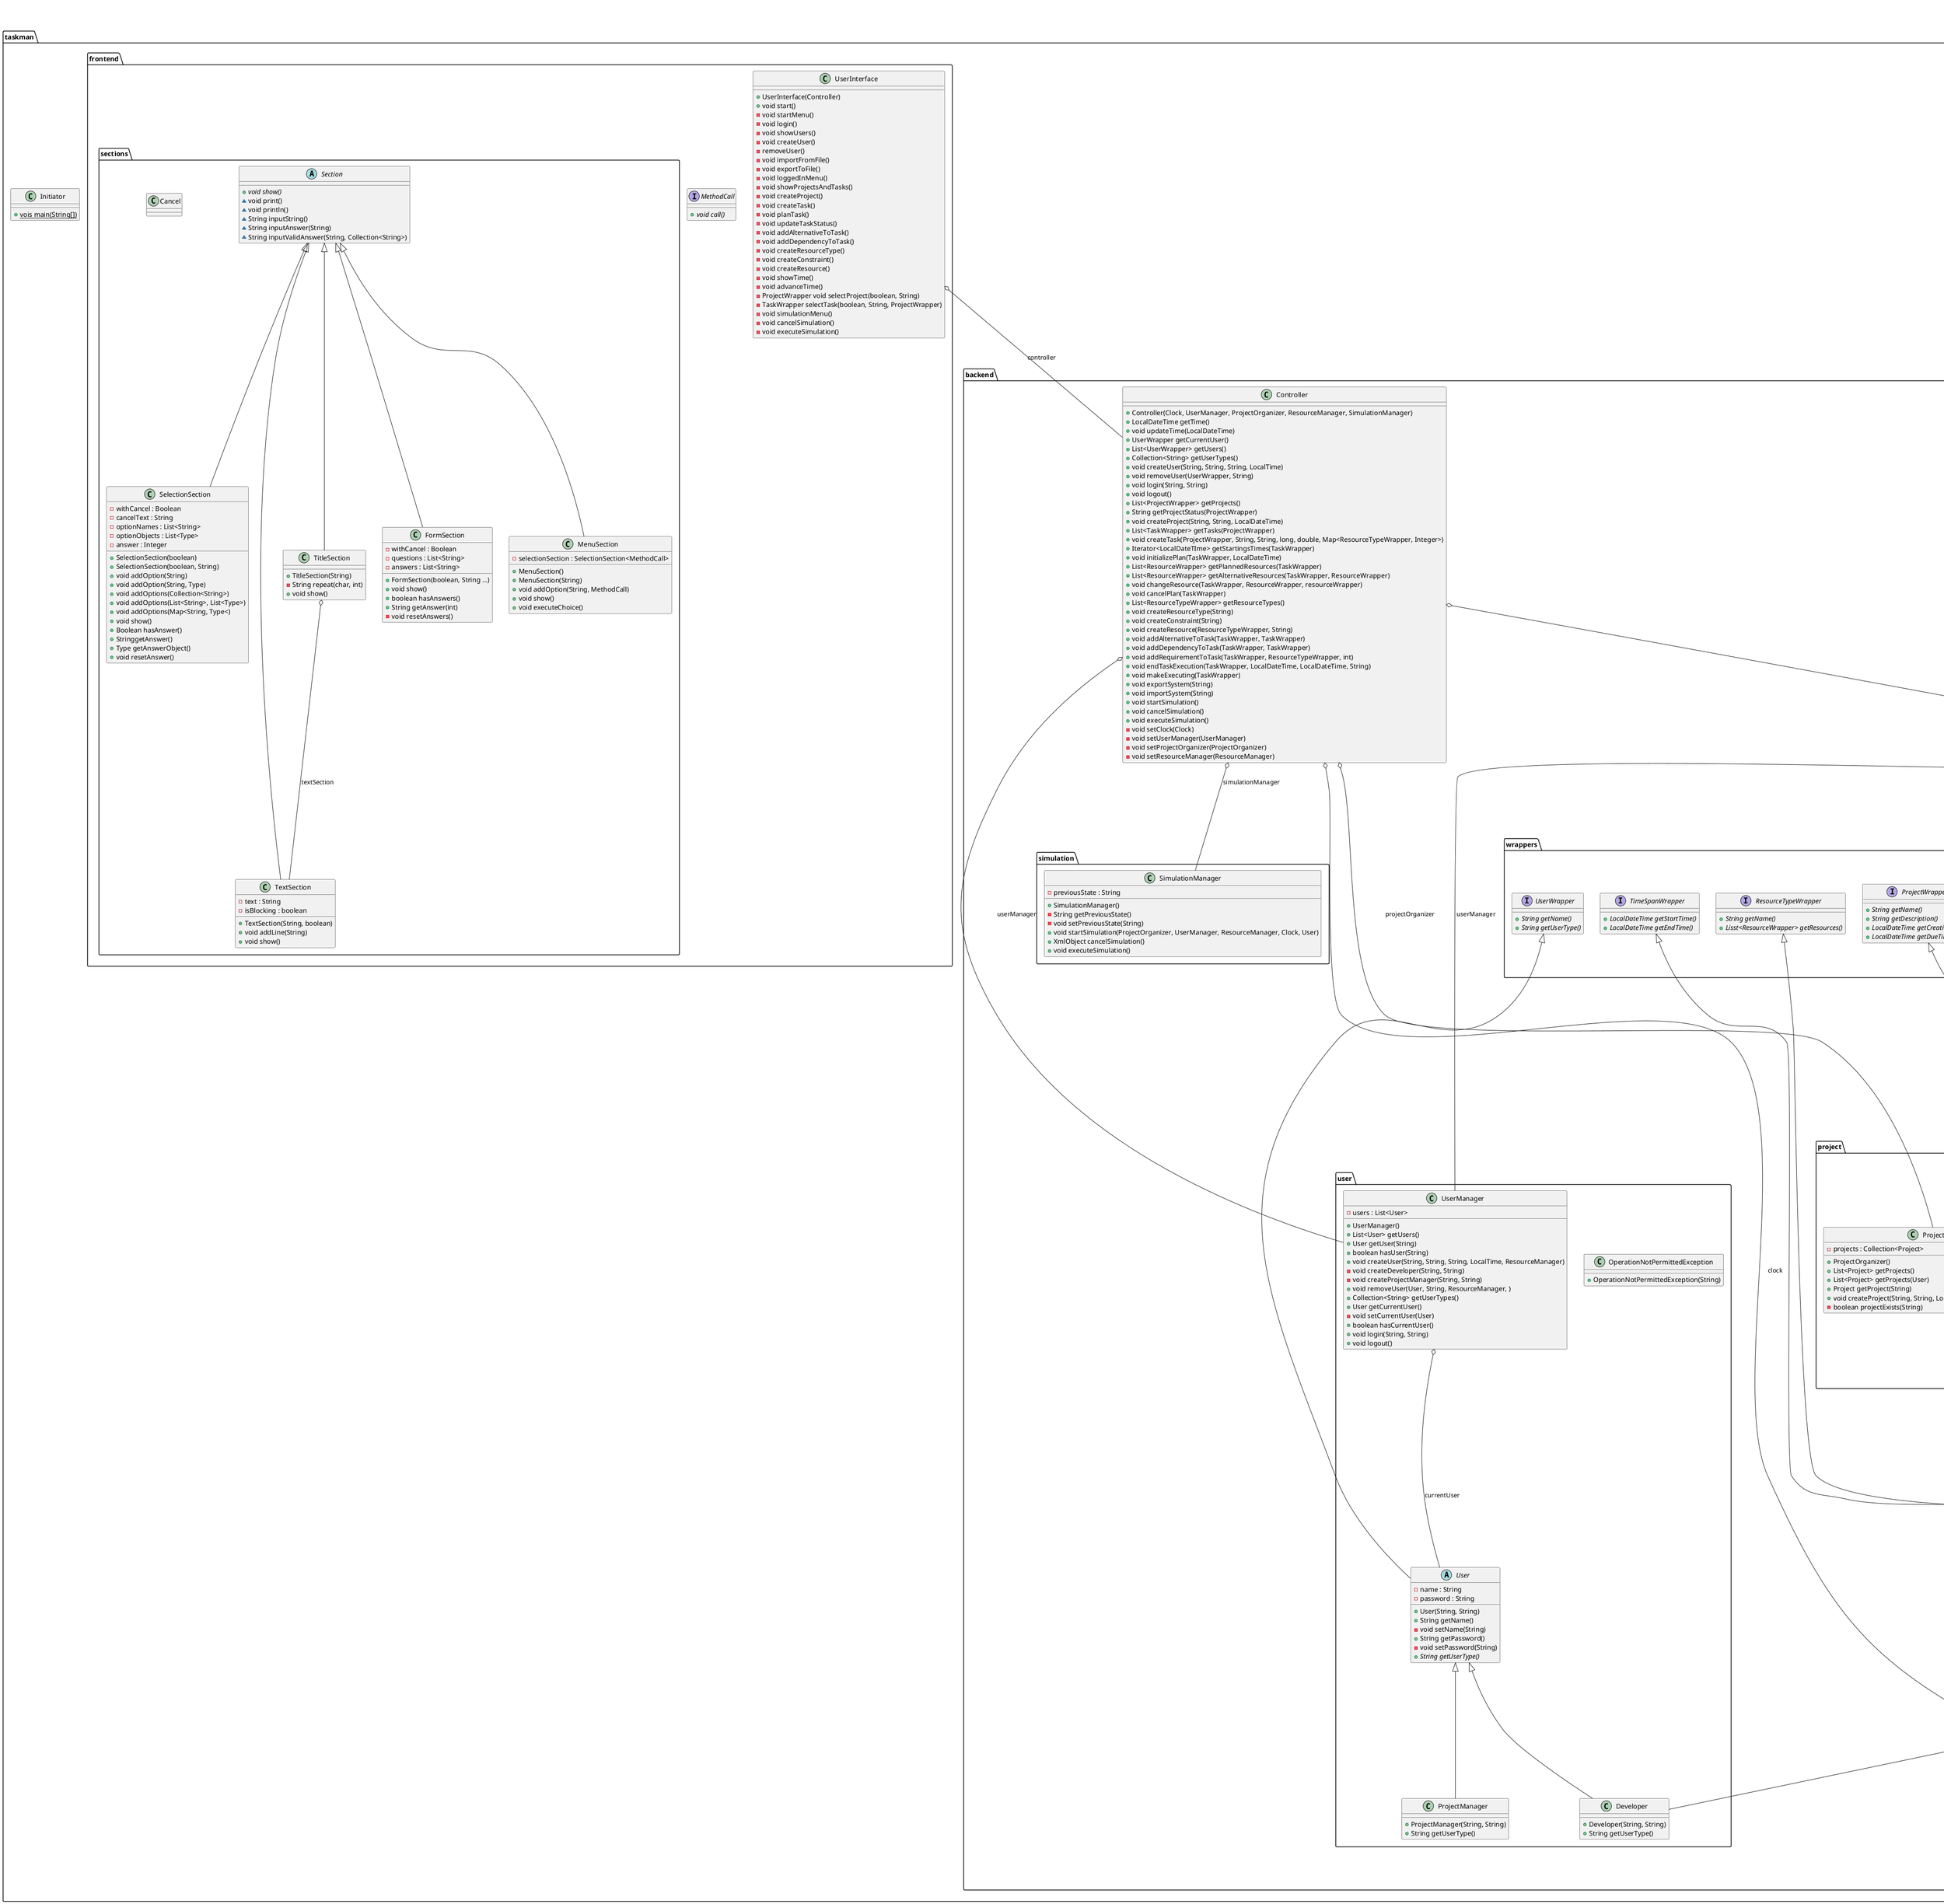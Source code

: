 @startuml

title __TASKMAN's Class Diagram__\n

  package taskman {
    class Initiator {
        {static} + vois main(String[])
    }

    package taskman.frontend {
      interface MethodCall {
          {abstract} + void call()
      }

      class UserInterface {
          + UserInterface(Controller)
          + void start()
          - void startMenu()
          - void login()
          - void showUsers()
          - void createUser()
          - removeUser()
          - void importFromFile()
          - void exportToFile()
          - void loggedInMenu()
          - void showProjectsAndTasks()
          - void createProject()
          - void createTask()
          - void planTask()
          - void updateTaskStatus()
          - void addAlternativeToTask()
          - void addDependencyToTask()
          - void createResourceType()
          - void createConstraint()
          - void createResource()
          - void showTime()
          - void advanceTime()
          - ProjectWrapper void selectProject(boolean, String)
          - TaskWrapper selectTask(boolean, String, ProjectWrapper)
          - void simulationMenu()
          - void cancelSimulation()
          - void executeSimulation()
      }

      package taskman.frontend.sections {
        class Cancel {
        }

        class FormSection {
            - withCancel : Boolean
            - questions : List<String>
            - answers : List<String>
            + FormSection(boolean, String ...)
            + void show()
            + boolean hasAnswers()
            + String getAnswer(int)
            - void resetAnswers()
        }

        class MenuSection {
            - selectionSection : SelectionSection<MethodCall>
            + MenuSection()
            + MenuSection(String)
            + void addOption(String, MethodCall)
            + void show()
            + void executeChoice()
        }

        abstract class Section {
            {abstract} + void show()
            ~ void print()
            ~ void println()
            ~ String inputString()
            ~ String inputAnswer(String)
            ~ String inputValidAnswer(String, Collection<String>)
        }

        class SelectionSection {
            - withCancel : Boolean
            - cancelText : String
            - optionNames : List<String>
            - optionObjects : List<Type>
            - answer : Integer
            + SelectionSection(boolean)
            + SelectionSection(boolean, String)
            + void addOption(String)
            + void addOption(String, Type)
            + void addOptions(Collection<String>)
            + void addOptions(List<String>, List<Type>)
            + void addOptions(Map<String, Type<)
            + void show()
            + Boolean hasAnswer()
            + StringgetAnswer()
            + Type getAnswerObject()
            + void resetAnswer()
        }

        class TextSection {
            - text : String
            - isBlocking : boolean
            + TextSection(String, boolean)
            + void addLine(String)
            + void show()
        }

        class TitleSection {
            + TitleSection(String)
            - String repeat(char, int)
            + void show()
        }
      }
    }

    package taskman.backend {
      class Controller {
          + Controller(Clock, UserManager, ProjectOrganizer, ResourceManager, SimulationManager)
          + LocalDateTime getTime()
          + void updateTime(LocalDateTime)
          + UserWrapper getCurrentUser()
          + List<UserWrapper> getUsers()
          + Collection<String> getUserTypes()
          + void createUser(String, String, String, LocalTime)
          + void removeUser(UserWrapper, String)
          + void login(String, String)
          + void logout()
          + List<ProjectWrapper> getProjects()
          + String getProjectStatus(ProjectWrapper)
          + void createProject(String, String, LocalDateTime)
          + List<TaskWrapper> getTasks(ProjectWrapper)
          + void createTask(ProjectWrapper, String, String, long, double, Map<ResourceTypeWrapper, Integer>)
          + Iterator<LocalDateTIme> getStartingsTimes(TaskWrapper)
          + void initializePlan(TaskWrapper, LocalDateTime)
          + List<ResourceWrapper> getPlannedResources(TaskWrapper)
          + List<ResourceWrapper> getAlternativeResources(TaskWrapper, ResourceWrapper)
          + void changeResource(TaskWrapper, ResourceWrapper, resourceWrapper)
          + void cancelPlan(TaskWrapper)
          + List<ResourceTypeWrapper> getResourceTypes()
          + void createResourceType(String)
          + void createConstraint(String)
          + void createResource(ResourceTypeWrapper, String)
          + void addAlternativeToTask(TaskWrapper, TaskWrapper)
          + void addDependencyToTask(TaskWrapper, TaskWrapper)
          + void addRequirementToTask(TaskWrapper, ResourceTypeWrapper, int)
          + void endTaskExecution(TaskWrapper, LocalDateTime, LocalDateTime, String)
          + void makeExecuting(TaskWrapper)
          + void exportSystem(String)
          + void importSystem(String)
          + void startSimulation()
          + void cancelSimulation()
          + void executeSimulation()
          - void setClock(Clock)
          - void setUserManager(UserManager)
          - void setProjectOrganizer(ProjectOrganizer)
          - void setResourceManager(ResourceManager)
      }

      package taskman.backend.wrappers {
        interface AvailabilityPeriodWrapper {
            {abstract} + LocalDateTime getStartTime()
            {abstract} + LocalDateTime getEndTime()
        }

        interface ProjectWrapper {
            {abstract} + String getName()
            {abstract} + String getDescription()
            {abstract} + LocalDateTime getCreationTime()
            {abstract} + LocalDateTime getDueTime()
        }

        interface ResourceTypeWrapper {
            {abstract} + String getName()
            {abstract} + Lisst<ResourceWrapper> getResources()
        }

        interface ResourceWrapper {
            {abstract} + String getName()
            {abstract} + ResourceTypeWrapper getType()
        }

        interface TaskWrapper {
            {abstract} + String getName()
            {abstract} + String getDescription()
            {abstract} + long getEstimatedDuration()
            {abstract} + double getAcceptableDeviation()
            {abstract} + String getStatus()
            {abstract} + boolean canBePlanned()
            {abstract} + boolean canBeUpdated()
            {abstract} + long getDelay()
            {abstract} + TaskWrapper getAlternative()
            {abstract} + TaskWrapper getDependencies()
        }

        interface TimeSpanWrapper {
            {abstract} + LocalDateTime getStartTime()
            {abstract} + LocalDateTime getEndTime()
        }

        interface UserWrapper {
            {abstract} + String getName()
            {abstract} + String getUserType()
        }
      }

      package taskman.backend.importexport {
        class ImportExportException {
            + ImportExportException(String)
        }

        class XmlObject {
            - xstream : XStream
            + XmlObject(ProjectOrganizer, UserManager, ResourceManager, Clock)
            + ResourceManager getResourceManager()
            + UserManager getUserManager()
            + ProjectOrganizer getProjectOrganizer()
            + Clock getClock()
            {static} - XStream createXstream()
            + String toXMLString()
            {static} + XmlObject fromXMLString(String)
            + void saveToFile(String)
            {static} + XmlObject restoreFromFile(String)
        }
      }

      package taskman.backend.project {
        class Project {
            - taskList : ArrayList<Task>
            - name : String
            - description : String
            - creationTime : LocalDateTime
            - dueTime : LocalDateTime
            + Project(String, String, LocalDateTime, LocalDateTIme, User)
            + Lisst<Task> getTasks(User)
            + List<Task> getTasks()
            + Task getTask(String)
            + void createTask(String, String, long, double, User)
            - void addTask(Task)
            - void removeTask(Task)
            + boolean hasAccessTo(User)
            + StringgetName()
            - void setName(String)
            + String getDescription()
            - void setDescription(String)
            + LocalDateTIme getCreationTime()
            - void setCreationTime(LocalDateTIme)
            + LocalDateTime getDueTime()
            - void setDueTime(LocalDateTime)
            + String getStatus(LocalDateTIme)
        }

        class ProjectOrganizer {
            - projects : Collection<Project>
            + ProjectOrganizer()
            + List<Project> getProjects()
            + List<Project> getProjects(User)
            + Project getProject(String)
            + void createProject(String, String, LocalDateTime, LocalDateTIme, uUser)
            - boolean projectExists(String)
        }
      }

      package taskman.backend.constraint {
        enum AmountComparator {
          EQUALS
          NOT_EQUALS
          GREATER_THAN
          GREATER_THAN_OR_EQUALS
          SMALLER_THAN
          SMALLER_THAN_OR_EQUALS
          + boolean evaluate(int, int)
        }

        class AndConstraint {
            + AndConstraint(ConstraintComponent, ConstraintComponent)
            + ConstraintComponent getConstraint1()
            - setConstraint1(ConstraintComponent)
            + ConstraintComponent getConstraint2()
            - setConstraint2(ConstraintComponent)
            + boolean solution(Map<ResourceType, Integer>)
        }

        class Constraint {
            - amount : int
            + Constraint(ResourceType, AmountComparator, Integer)
            + ResourceType getResourceType()
            - setResourceType(ResourceType)
            + AmountComparator getAmountComparator()
            - setAmountComparator(AmountComparator)
            + int getAmount()
            - setAmount(int)
            + boolen solution(Map<ResourceType, Integer>)
        }

        interface ConstraintComponent {
            {abstract} + boolean solution(Map<ResourceType, Integer>)
            {static} + ConstraintComponent parseConstraint(String, ResourceManager)
        }

        class IfThenConstraint {
            + IfThenConstraint(ConstraintComponent, ConstraintComponent)
            + ConstraintComponent getIfConstraint()
            - setIfConstraint(ConstraintComponent)
            + ConstraintComponent getThenConstraint()
            - setThenConstraint(ConstraintComponent)
            + boolean solution(Map<ResourceType, Integer>)
        }

        class NotConstraint {
            + NotConstraint(ConstraintComponent)
            + ConstraintComponent getConstraint()
            - setConstraint(ConstraintComponent)
            + boolean solution(Map<ResourceType, Integer>)
        }

        class OrConstraint {
            + OrConstraint(ConstraintComponent, ConstraintComponent)
            + ConstraintComponent getConstraint1()
            - setConstraint1(ConstraintComponent)
            + ConstraintComponent getConstraint2()
            - setConstraint2(ConstraintComponent)
            + boolean solution(Map<ResourceType, Integer>)
        }
      }

      package taskman.backend.resource {

        class DeveloperResource {
            + DeveloperResource(String, ResourceType, LocalTime, Developer)
            + LocalTime getBreakTime()
            - void setBreakTime(AvailabilityPeriod)
            + void addBreakTime(LocalTIme)
            + boolean isAvailable(TimeSpan)
            - boolean overlapsWithBreak(TimeSpan)
            - void setDeveloper(Developer)
            + Developer getDeveloper()
        }

        class Plan {
            - requirements : Map<ResourceType, Integer>
            - reservations : List<Reservation>
            + Plan(Task)
            + Task getTask()
            - void setTask(Task)
            + Map<ResourceType, Integer> getRequirements()
            + void addRequirement(ResourceType, int)
            + List<REservation> getReservations()
            + void createReservation(Resource, LocalDateTime, LocalDateTime)
            + void createReservations(Lisst<Resource>, LocalDateTIme)
            + void createSpecificReservation(Resource, LocalDateTIme, LocalDateTime)
            + void removeReservation(Reservation)
            + List<Resource> getPlannedResources()
            + void changeResource(Resource, Resource)
            + Boolean isDeveloperFromPlan(User)
            + void finish(LocalDateTime)
            + void emptyPlan()
        }

        class Reservation {
            - userSpecific : boolean
            + Reservation(Resource, LocalDateTIme, LocalDateTIme)
            + Resource getResource()
            - void setResource(Resource)
            + TimeSpan getTimeSpan()
            - setTimeSpan(TimeSpan)
            + boolean overlaps(TimeSpan)
            + void finishEarlier(LocalDateTime)
            + boolean isUserSpecific()
            + void setUserSpecific()
            + void delete()
        }

        class Resource {
            - name : String
            - reservations : ArrayList<Reservation>
            + Resource(String, ResourceType)
            + String getName()
            + ResourceType getType()
            + setType(ResourceType)
            + List<Reservation> getReservations()
            + void addReservation(Reservation)
            + void deleteReservation(Reservation)
            + boolean isAvailable(TimeSpan)
            + boolean canRemove()
        }

        class ResourceManager {
            - resourceTypes : Set<ResourceType>
            - constraints : List<ConstraintComponent>
            + ResourceManager()
            + ResourceType getResourceType(String)
            + List<REsourceType> getResourceTypes()
            + void createResourceType(String)
            - List<ConstraintComponent> getConstraint()
            - void addConstraint(ConstraintComponent)
            + void createConstraint(String)
            + Iterator<LocalDAteTIme> getStartingTimes(plan, long, LocalDateTIme)
            - boolean isAvailableStartingTime(plan, long, LocalDateTIme)
            + void testRequirements(Map<ResourceType, Integer>)
            - boolean checkRequirements(Map<ResourceType, Integer)
            + void addRequirement(plan, ResourceType, int)
            + void createResourceForUser(User, LocalTime)
            + void removeResourceForUser(User)
            + void initializePlan(Plan, long, LocalDateTime)
            + void reschedulePlan(Plan, TimeSpan)
            + void canBeRescheduled(Plan, TimeSpan)
            + List<Resource> getAlternativeResources(Resource, TimeSpan)
        }

        class ResourceType {
            - name : String
            - availability : HashMap<Integer, AvailabilityPeriod>
            - resources : ArrayList<Resource>
            + ResourceType(String)
            + String getName()
            - void setName(String)
            + int hashCode()
            - Map<Integer, AvailabilityPeriod> getAvailability()
            + AvailabilityPeriod getAvailabilityPeriod(int)
            + List<Resource> getResources()
            + int getNbOfResources()
            + boolean hasResource(String)
            + Resource getResource(String)
            - void addResource(Resource)
            + void createResource(String)
            + void createResourceFromUser(String, LocalTime, Developer)
            + void removeResource(Resource)
            + boolean hasAvailableResources(TimeSpan, int)
            + List<REsource> getAvailableResources(TimeSpan)
            + void addAvailability(int, AvailabilityPeriod)
        }
      }

      package taskman.backend.simulation {
        class SimulationManager {
            - previousState : String
            + SimulationManager()
            - String getPreviousState()
            - void setPreviousState(String)
            + void startSimulation(ProjectOrganizer, UserManager, ResourceManager, Clock, User)
            + XmlObject cancelSimulation()
            + void executeSimulation()
        }
      }

      package taskman.backend.task {
        class Task {
            - name : String
            - description : String
            - estimatedDuration : long
            - acceptableDeviation : double
            - dependencies : ArrayList<Task>
            + Task(String, String, long, double)
            + String getName()
            - void setName(String)
            + String getDescription()
            - void setDescription(String)
            + long getEstimatedDuration()
            - void setEstimatedDuration(long)
            + double getAcceptableDeviation()
            - void setAcceptableDeviation(double)
            + TimeSpan getTimeSpan()
            # void setTimeSpan(TimeSpan)
            - void setTimeSpan(LocalDateTime, LocalDAteTime)
            + TaskState getState()
            # void setState(TaskSTate)
            + String getStatus()
            + boolean canBePlanned()
            + boolean canBeUpdated()
            + void endExecution(LocalDateTime, LocalDateTime, String, User)
            + void makeExecuting(ResourceManager, LocalDateTime, User)
            + boolean isAvailable(ResourceManager, LocalDateTIme)
            + boolean isFinished()
            + long getDelay()
            + Task getAlternative()
            # void setAlternativeTask(Task)
            + void setAlternative(Task)
            + List<Task> getDependencies()
            # void addDependencyTask(Task)
            + void addDependency(Task)
            + void removeDependency(TAsk)
            + Plan getPlan()
            + void initializePlan(ResourceManager, LocalDateTime)
            + List<REsource> getPlannedResources()
            + List<Resource> getAlternativeResources(REsourceManager, Resource)
            + void changeResource(Resource, Resource)
            + void cancelPlan()
            + void addRequirement(ResourceManager, ResourceType, int)
            {static} # boolean containsLoop(Task, Task)
            + boolean hasAccessTo(User)
        }

        abstract class TaskState {
            - status : String
            + String getStatus()
            # void setStatus(String)
            + boolean canBePlanned()
            + boolean canBeUpdated()
            + long getDelay()
            + void execute(Task, ResourceManager, LocalDateTime)
            + void endExecution(TAsk, LocalDateTime, LocalDateTime)
            + void setAlternative(Task, Task)
            + void addDependency(TAsk, Task)
            + void addRequirement(ResourceManager, TAsk, ResourceType, int)
            + void isAvailable(ResourceManager, Task, LocalDateTime)
            + boolean isFinished()
            + void initializePlan(TAsk, ResourceManager, LocalDateTIme)
            + List<REsource> getPlannedResources(Task)
            + List<Resources> getAlternativeResources(ResourceManager, Task, Resource)
            + void changeResource(TAsk, REsource, REsource)
            + void cancelPlan(TAsk)
        }

        class TaskStateExecuting {
            + TaskStateExecuting()
            + void endExecution(Task, LocalDateTime, LocalDateTime, String)
        }

        class TaskStateFailed {
            + TaskStateFailed()
            + void setAlternative(TAsk, TAsk)
        }

        class TaskStateFinished {
            + TaskStateFinished()
            + boolean isFinished()
            + long getDelay(Task)
        }

        class TaskStatePlanned {
            + TaskStatePlanned()
            + boolean canBeUpdated()
            + List<Resource> getPlannedResources(TAsk)
            + List<REsource> getAlternativeResources(ResourceManager, Task, Resource)
            + void changeResource(Task, Resource, REsource)
            + void cancelPlan(Task)
            + void execute(Task, ResourceManager, LocalDateTime)
            + booleanisAvailable(ResourceManager, Task, LocalDateTime)
        }

        class TaskStateUnavailable {
            + TaskStateUnavailable()
            + addDependency(TAsk, TAsk)
            + boolean canBePlanned()
            + void addRequirement(ResourceManager, Task, ResourceType, int)
            + void initializePlan(Task, REsourceManager, LocalDateTime)
        }
      }

      package taskman.backend.time {
        class AvailabilityPeriod {
            - startTime : LocalTime
            - endTime : LocalTime
            + AvailabilityPeriod(LocalDateTime, LocalDateTime)
            + LocalDateTime getStartTime()
            - void setStartTime(LocalDateTime)
            + LocalDateTime getEndTime()
            - void setEndTime(LocalDateTIme)
            + boolean canHaveAsEndTime(LocalTime)
            + overlaps(TimeSpan)
        }

        class Clock {
            - time : LocalDateTime
            + LocalDateTime getTime()
            + void updateTime(LocalDateTime)
        }

        class TimeParser {
            {static} - DATE_TIME_FORMATTER : DateTimeFormatter
            {static} - DATE_FORMATTER : DateTimeFormatter
            {static} + String convertLocalDateTimeToString(LocalDAteTime)
            {static} + LocalDateTimeconvertStringToLocalDateTime(String)
            {static} + String convertLocalTimeToString(LocalTime)
            {static} + LocalTime convertStringToLocalTime(String)
            {static} + LocalDateTime roundUpLocalDateTime(LocalDateTime)
            {static} + roundUpLocalTime()
        }

        class TimeSpan {
            - startTime : LocalDateTime
            - endTime : LocalDateTime
            + TimeSpan(LocalDateTime, LocalDAteTime)
            + LocalDateTime getStartTime()
            - void setStartTime(LocalDateTIme)
            + LocalDateTime getEndTime()
            - void setEndTime(LocalDateTime)
            + boolean canHaveAsEndTime(LocalDateTime)
            + boolean equals(TimeSpan)
        }
      }

      package taskman.backend.user {
        class Developer {
            + Developer(String, String)
            + String getUserType()
        }

        class OperationNotPermittedException {
            + OperationNotPermittedException(String)
        }

        class ProjectManager {
            + ProjectManager(String, String)
            + String getUserType()
        }

        abstract class User {
            - name : String
            - password : String
            + User(String, String)
            + String getName()
            - void setName(String)
            + String getPassword()
            - void setPassword(String)
            {abstract} + String getUserType()
        }

        class UserManager {
            - users : List<User>
            + UserManager()
            + List<User> getUsers()
            + User getUser(String)
            + boolean hasUser(String)
            + void createUser(String, String, String, LocalTime, ResourceManager)
            - void createDeveloper(String, String)
            - void createProjectManager(String, String)
            + void removeUser(User, String, ResourceManager, )
            + Collection<String> getUserTypes()
            + User getCurrentUser()
            - void setCurrentUser(User)
            + boolean hasCurrentUser()
            + void login(String, String)
            + void logout()
        }
      }
    }
  }

  AndConstraint -up-|> ConstraintComponent
  AndConstraint o-- ConstraintComponent : constraint1
  AndConstraint o-- ConstraintComponent : constraint2
  Constraint -up-|> ConstraintComponent
  Constraint o-- ResourceType : resourceType
  Constraint o-- AmountComparator : amountComparator
  IfThenConstraint -up-|> ConstraintComponent
  IfThenConstraint o-- ConstraintComponent : ifConstraint
  IfThenConstraint o-- ConstraintComponent : thenConstraint
  NotConstraint -up-|> ConstraintComponent
  NotConstraint o-- ConstraintComponent : constraint
  OrConstraint -up-|> ConstraintComponent
  OrConstraint o-- ConstraintComponent : constraint1
  OrConstraint o-- ConstraintComponent : constraint2
  UserInterface o-- Controller : controller
  FormSection -up-|> Section
  MenuSection -up-|> Section
  SelectionSection -up-|> Section
  TextSection -up-|> Section
  TitleSection -up-|> Section
  TitleSection o-- TextSection : textSection
  Controller o-- Clock : clock
  Controller o-- UserManager : userManager
  Controller o-- ProjectOrganizer : projectOrganizer
  Controller o-- ResourceManager : resourceManager
  Controller o-- SimulationManager : simulationManager
  XmlObject o-- ResourceManager : resourceManager
  XmlObject o-- UserManager : userManager
  XmlObject o-- ProjectOrganizer : projectOrganizer
  XmlObject o-- Clock : clock
  Project -up-|> ProjectWrapper
  DeveloperResource -up-|> Resource
  DeveloperResource o-- AvailabilityPeriod : breakTime
  DeveloperResource o-- Developer : developer
  Plan o-- Task : task
  Reservation o-- Resource : resource
  Reservation o-- TimeSpan : timeSpan
  Resource -up-|> ResourceWrapper
  Resource o-- ResourceType : type
  ResourceType -up-|> ResourceTypeWrapper
  Task -up-|> TaskWrapper
  Task o-- TimeSpan : timeSpan
  Task o-- TaskState : state
  Task o-- Task : alternative
  Task o-- Plan : plan
  TaskStateExecuting -up-|> TaskState
  TaskStateFailed -up-|> TaskState
  TaskStateFinished -up-|> TaskState
  TaskStatePlanned -up-|> TaskState
  TaskStateUnavailable -up-|> TaskState
  AvailabilityPeriod -up-|> AvailabilityPeriodWrapper
  TimeSpan -up-|> TimeSpanWrapper
  Developer -up-|> User
  ProjectManager -up-|> User
  User -up-|> UserWrapper
  UserManager o-- User : currentUser

@enduml
